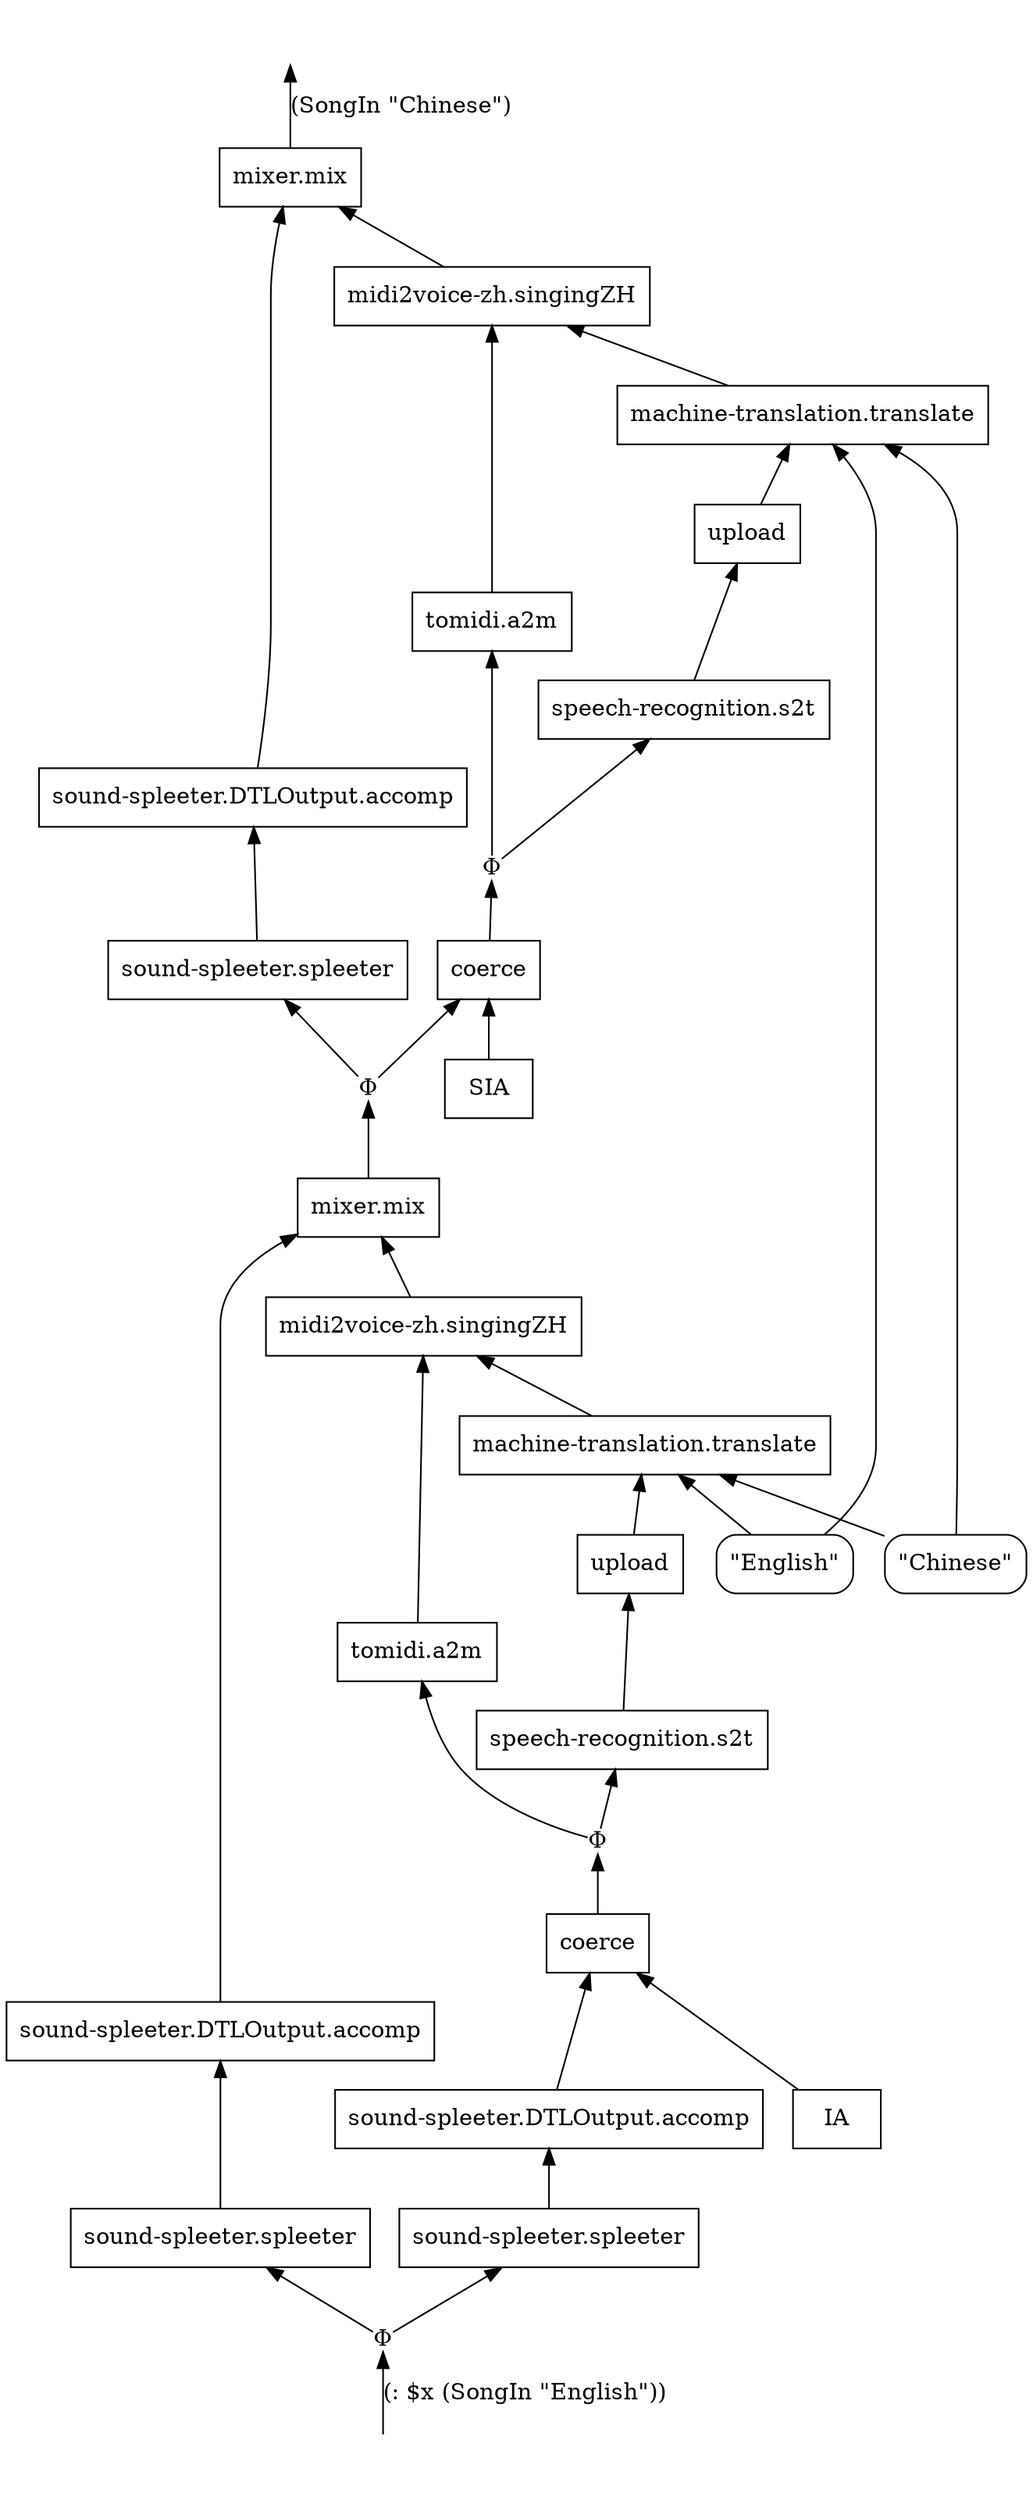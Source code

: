 digraph Flowchart {
rankdir=BT

"__IN__0" [label="", shape=none]
"__OUT__0" [label="", shape=none]
"Φ526563" [label="Φ", shape=plain]
"mixer.mix38976" [label="mixer.mix", shape=box]
"sound-spleeter.DTLOutput.accomp589978" [label="sound-spleeter.DTLOutput.accomp", shape=box]
"sound-spleeter.spleeter510105" [label="sound-spleeter.spleeter", shape=box]
"Φ64544" [label="Φ", shape=plain]
"midi2voice-zh.singingZH218191" [label="midi2voice-zh.singingZH", shape=box]
"machine-translation.translate122445" [label="machine-translation.translate", shape=box]
"English" [label="\"English\"", shape=box, style=rounded]
"Chinese" [label="\"Chinese\"", shape=box, style=rounded]
"upload131735" [label="upload", shape=box]
"speech-recognition.s2t630217" [label="speech-recognition.s2t", shape=box]
"tomidi.a2m609996" [label="tomidi.a2m", shape=box]
"coerce911616" [label="coerce", shape=box]
"SIA395664" [label="SIA", shape=box]
"Φ593336" [label="Φ", shape=plain]
"mixer.mix428896" [label="mixer.mix", shape=box]
"sound-spleeter.DTLOutput.accomp268687" [label="sound-spleeter.DTLOutput.accomp", shape=box]
"sound-spleeter.spleeter150919" [label="sound-spleeter.spleeter", shape=box]
"Φ186875" [label="Φ", shape=plain]
"midi2voice-zh.singingZH891566" [label="midi2voice-zh.singingZH", shape=box]
"machine-translation.translate879815" [label="machine-translation.translate", shape=box]
"English" [label="\"English\"", shape=box, style=rounded]
"Chinese" [label="\"Chinese\"", shape=box, style=rounded]
"upload686493" [label="upload", shape=box]
"speech-recognition.s2t408136" [label="speech-recognition.s2t", shape=box]
"tomidi.a2m821115" [label="tomidi.a2m", shape=box]
"coerce752843" [label="coerce", shape=box]
"IA576426" [label="IA", shape=box]
"sound-spleeter.DTLOutput.accomp704635" [label="sound-spleeter.DTLOutput.accomp", shape=box]
"sound-spleeter.spleeter118389" [label="sound-spleeter.spleeter", shape=box]

"__IN__0" -> "Φ593336" [label="(: $x (SongIn \"English\"))"]
"mixer.mix38976" -> "__OUT__0" [label="(SongIn \"Chinese\")"]
"mixer.mix428896" -> "Φ526563" []
"Φ526563" -> "sound-spleeter.spleeter510105" []
"Φ526563" -> "coerce911616" []
"sound-spleeter.DTLOutput.accomp589978" -> "mixer.mix38976" []
"midi2voice-zh.singingZH218191" -> "mixer.mix38976" []
"sound-spleeter.spleeter510105" -> "sound-spleeter.DTLOutput.accomp589978" []
"coerce911616" -> "Φ64544" []
"Φ64544" -> "speech-recognition.s2t630217" []
"Φ64544" -> "tomidi.a2m609996" []
"machine-translation.translate122445" -> "midi2voice-zh.singingZH218191" []
"tomidi.a2m609996" -> "midi2voice-zh.singingZH218191" []
"upload131735" -> "machine-translation.translate122445" []
"English" -> "machine-translation.translate122445" []
"Chinese" -> "machine-translation.translate122445" []
"speech-recognition.s2t630217" -> "upload131735" []
"SIA395664" -> "coerce911616" []
"Φ593336" -> "sound-spleeter.spleeter150919" []
"Φ593336" -> "sound-spleeter.spleeter118389" []
"sound-spleeter.DTLOutput.accomp268687" -> "mixer.mix428896" []
"midi2voice-zh.singingZH891566" -> "mixer.mix428896" []
"sound-spleeter.spleeter150919" -> "sound-spleeter.DTLOutput.accomp268687" []
"coerce752843" -> "Φ186875" []
"Φ186875" -> "speech-recognition.s2t408136" []
"Φ186875" -> "tomidi.a2m821115" []
"machine-translation.translate879815" -> "midi2voice-zh.singingZH891566" []
"tomidi.a2m821115" -> "midi2voice-zh.singingZH891566" []
"upload686493" -> "machine-translation.translate879815" []
"English" -> "machine-translation.translate879815" []
"Chinese" -> "machine-translation.translate879815" []
"speech-recognition.s2t408136" -> "upload686493" []
"sound-spleeter.DTLOutput.accomp704635" -> "coerce752843" []
"IA576426" -> "coerce752843" []
"sound-spleeter.spleeter118389" -> "sound-spleeter.DTLOutput.accomp704635" []
}
